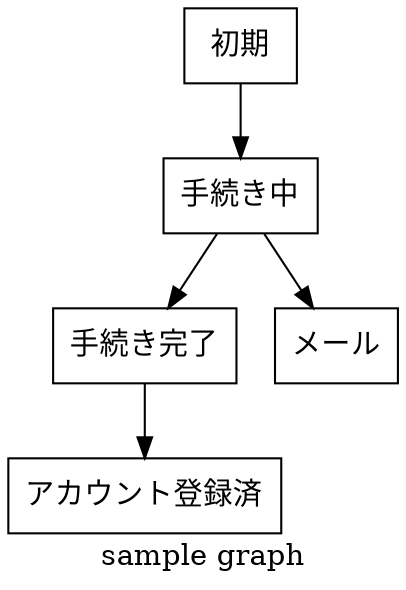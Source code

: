 digraph graph_name {
  graph [
    charset = "UTF-8";
    label = "sample graph",
  ];

  node [
    shape = box
  ];

  edge [
  ];

 "初期"->"手続き中"->"手続き完了"->"アカウント登録済";
"手続き中"->"メール"


}
